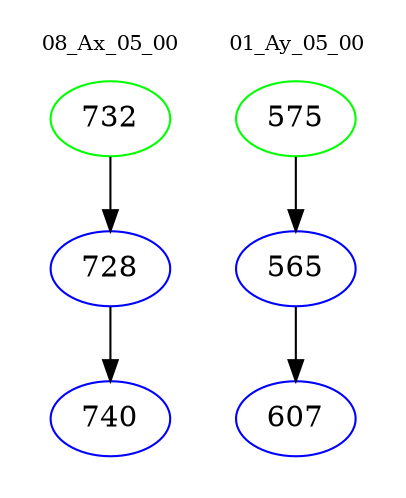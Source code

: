 digraph{
subgraph cluster_0 {
color = white
label = "08_Ax_05_00";
fontsize=10;
T0_732 [label="732", color="green"]
T0_732 -> T0_728 [color="black"]
T0_728 [label="728", color="blue"]
T0_728 -> T0_740 [color="black"]
T0_740 [label="740", color="blue"]
}
subgraph cluster_1 {
color = white
label = "01_Ay_05_00";
fontsize=10;
T1_575 [label="575", color="green"]
T1_575 -> T1_565 [color="black"]
T1_565 [label="565", color="blue"]
T1_565 -> T1_607 [color="black"]
T1_607 [label="607", color="blue"]
}
}
